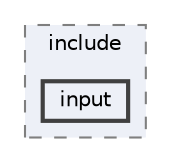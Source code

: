 digraph "D:/Github/Meteor2D/Meteor2D/Engine/include/input"
{
 // LATEX_PDF_SIZE
  bgcolor="transparent";
  edge [fontname=Helvetica,fontsize=10,labelfontname=Helvetica,labelfontsize=10];
  node [fontname=Helvetica,fontsize=10,shape=box,height=0.2,width=0.4];
  compound=true
  subgraph clusterdir_20fad6d70e542fc50c9bc43fa9256bb5 {
    graph [ bgcolor="#edf0f7", pencolor="grey50", label="include", fontname=Helvetica,fontsize=10 style="filled,dashed", URL="dir_20fad6d70e542fc50c9bc43fa9256bb5.html",tooltip=""]
  dir_d4687ae661b274bd029336ffce03375c [label="input", fillcolor="#edf0f7", color="grey25", style="filled,bold", URL="dir_d4687ae661b274bd029336ffce03375c.html",tooltip=""];
  }
}
